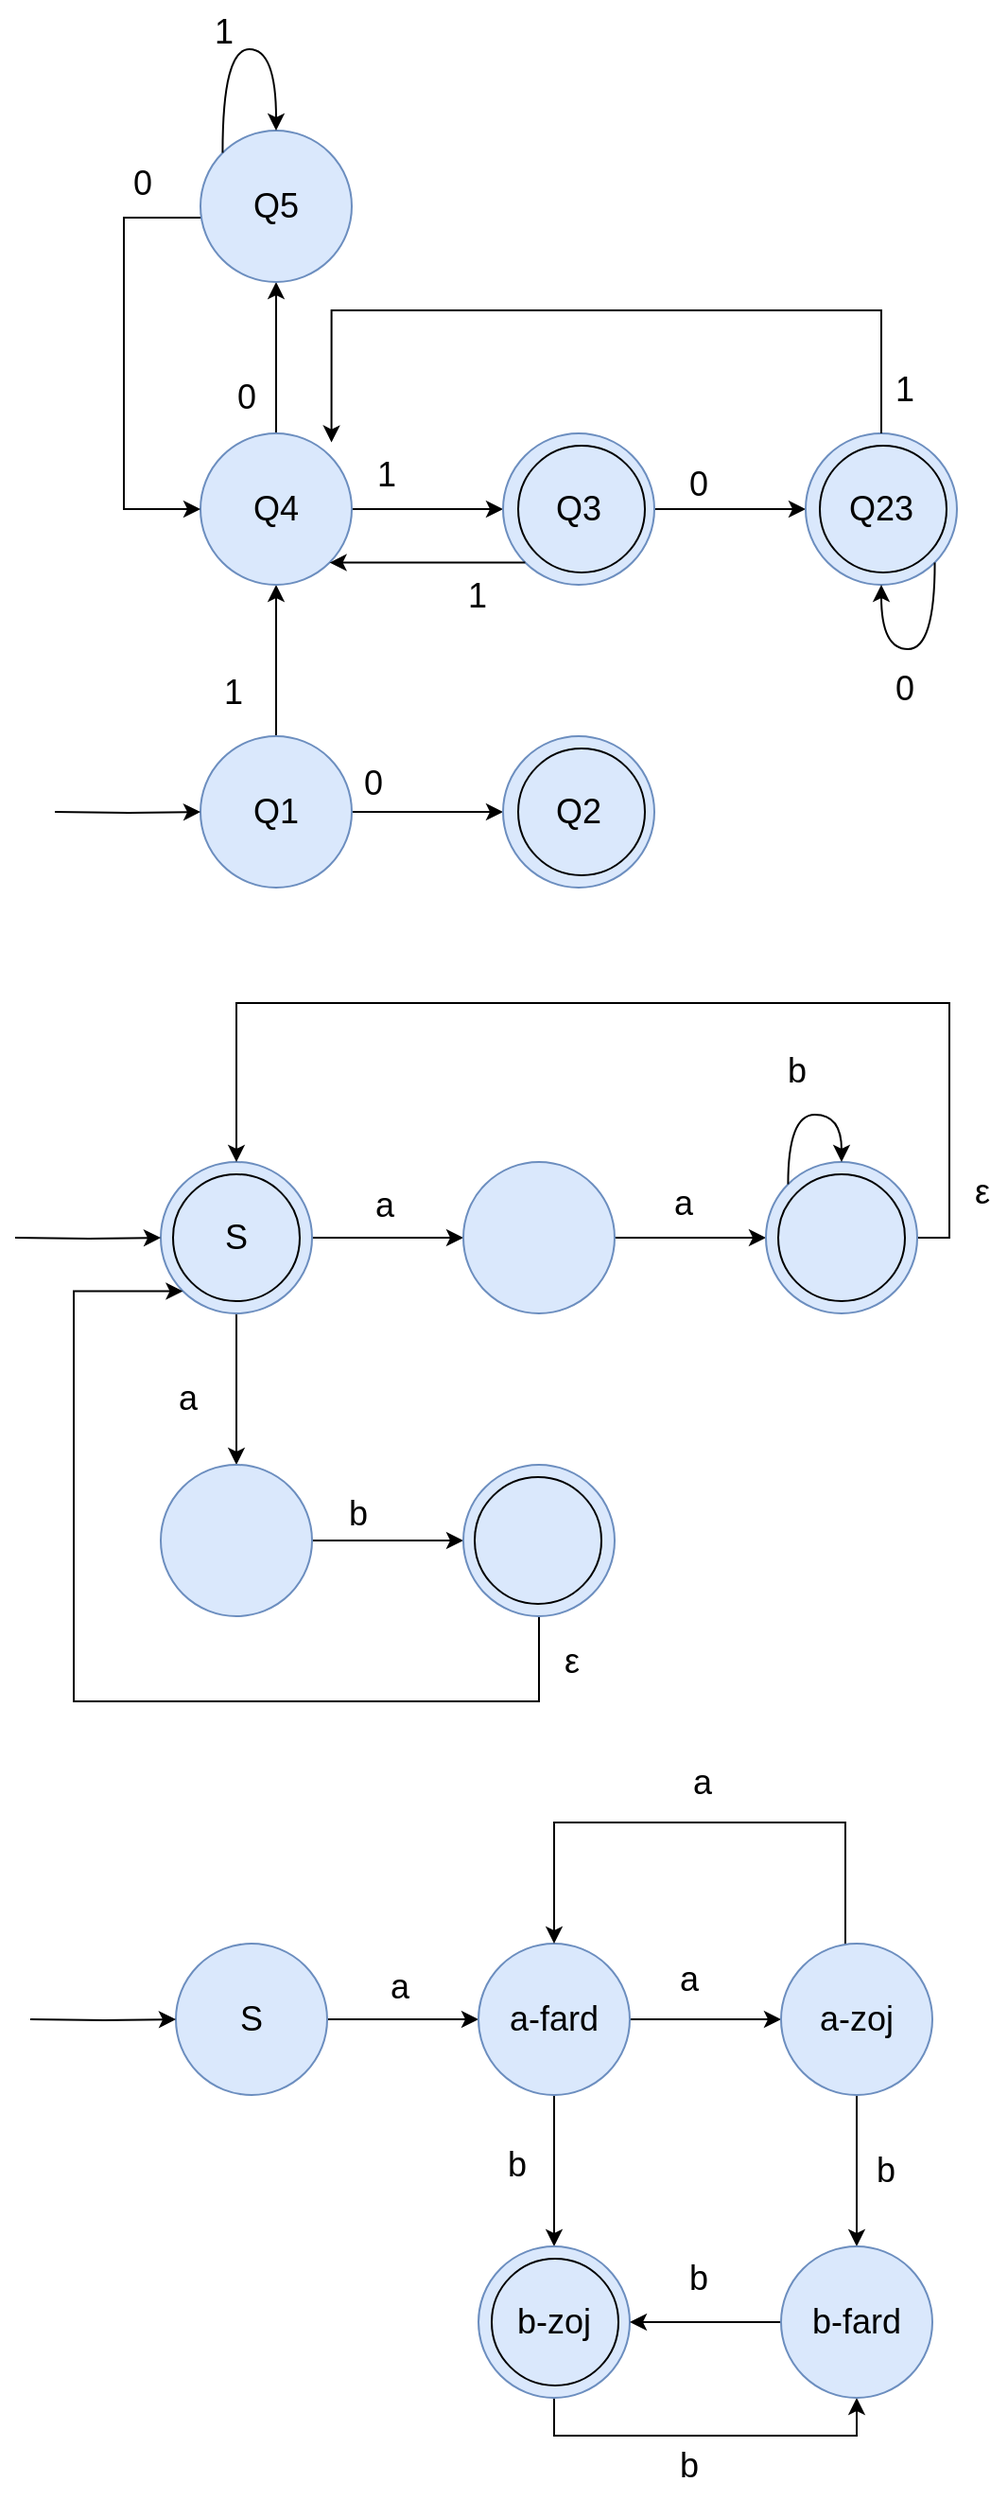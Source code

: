 <mxfile version="24.3.1" type="github">
  <diagram name="Page-1" id="eNZkA2NTbnl7GuclhR5Z">
    <mxGraphModel dx="-646" dy="2238" grid="0" gridSize="10" guides="1" tooltips="1" connect="1" arrows="1" fold="1" page="0" pageScale="1" pageWidth="850" pageHeight="1100" math="0" shadow="0">
      <root>
        <mxCell id="0" />
        <mxCell id="1" parent="0" />
        <mxCell id="p42XSGhQ1gn5jIiI9MLK-1" value="" style="edgeStyle=orthogonalEdgeStyle;rounded=0;orthogonalLoop=1;jettySize=auto;html=1;fontFamily=Helvetica;fontSize=18;fontColor=default;" parent="1" source="p42XSGhQ1gn5jIiI9MLK-3" target="p42XSGhQ1gn5jIiI9MLK-7" edge="1">
          <mxGeometry relative="1" as="geometry" />
        </mxCell>
        <mxCell id="p42XSGhQ1gn5jIiI9MLK-2" value="" style="edgeStyle=orthogonalEdgeStyle;rounded=0;orthogonalLoop=1;jettySize=auto;html=1;fontFamily=Helvetica;fontSize=18;fontColor=default;" parent="1" source="p42XSGhQ1gn5jIiI9MLK-3" target="p42XSGhQ1gn5jIiI9MLK-9" edge="1">
          <mxGeometry relative="1" as="geometry" />
        </mxCell>
        <mxCell id="p42XSGhQ1gn5jIiI9MLK-3" value="Q1" style="ellipse;whiteSpace=wrap;html=1;aspect=fixed;hachureGap=4;fillColor=#dae8fc;strokeColor=#6c8ebf;rounded=0;fontSize=18;" parent="1" vertex="1">
          <mxGeometry x="1877" y="-511" width="80" height="80" as="geometry" />
        </mxCell>
        <mxCell id="p42XSGhQ1gn5jIiI9MLK-4" style="edgeStyle=orthogonalEdgeStyle;rounded=0;orthogonalLoop=1;jettySize=auto;html=1;fontSize=18;entryX=0;entryY=0.5;entryDx=0;entryDy=0;" parent="1" target="p42XSGhQ1gn5jIiI9MLK-3" edge="1">
          <mxGeometry relative="1" as="geometry">
            <mxPoint x="1800" y="-471" as="sourcePoint" />
            <mxPoint x="1841" y="-840" as="targetPoint" />
          </mxGeometry>
        </mxCell>
        <mxCell id="p42XSGhQ1gn5jIiI9MLK-5" value="" style="edgeStyle=orthogonalEdgeStyle;rounded=0;orthogonalLoop=1;jettySize=auto;html=1;fontFamily=Helvetica;fontSize=18;fontColor=default;" parent="1" source="p42XSGhQ1gn5jIiI9MLK-7" target="p42XSGhQ1gn5jIiI9MLK-12" edge="1">
          <mxGeometry relative="1" as="geometry" />
        </mxCell>
        <mxCell id="p42XSGhQ1gn5jIiI9MLK-6" value="" style="edgeStyle=orthogonalEdgeStyle;rounded=0;orthogonalLoop=1;jettySize=auto;html=1;fontFamily=Helvetica;fontSize=18;fontColor=default;" parent="1" source="p42XSGhQ1gn5jIiI9MLK-7" target="p42XSGhQ1gn5jIiI9MLK-15" edge="1">
          <mxGeometry relative="1" as="geometry" />
        </mxCell>
        <mxCell id="p42XSGhQ1gn5jIiI9MLK-7" value="Q4" style="ellipse;whiteSpace=wrap;html=1;fontSize=18;fillColor=#dae8fc;strokeColor=#6c8ebf;hachureGap=4;rounded=0;" parent="1" vertex="1">
          <mxGeometry x="1877" y="-671" width="80" height="80" as="geometry" />
        </mxCell>
        <mxCell id="p42XSGhQ1gn5jIiI9MLK-8" value="1" style="text;html=1;align=center;verticalAlign=middle;resizable=0;points=[];autosize=1;strokeColor=none;fillColor=none;fontFamily=Helvetica;fontSize=18;fontColor=default;" parent="1" vertex="1">
          <mxGeometry x="1879.5" y="-551" width="28" height="34" as="geometry" />
        </mxCell>
        <mxCell id="p42XSGhQ1gn5jIiI9MLK-9" value="Q2" style="ellipse;whiteSpace=wrap;html=1;fontSize=18;fillColor=#dae8fc;strokeColor=#6c8ebf;hachureGap=4;rounded=0;" parent="1" vertex="1">
          <mxGeometry x="2037" y="-511" width="80" height="80" as="geometry" />
        </mxCell>
        <mxCell id="p42XSGhQ1gn5jIiI9MLK-10" value="0" style="text;html=1;align=center;verticalAlign=middle;resizable=0;points=[];autosize=1;strokeColor=none;fillColor=none;fontFamily=Helvetica;fontSize=18;fontColor=default;" parent="1" vertex="1">
          <mxGeometry x="1953.5" y="-503" width="28" height="34" as="geometry" />
        </mxCell>
        <mxCell id="p42XSGhQ1gn5jIiI9MLK-11" value="" style="edgeStyle=orthogonalEdgeStyle;rounded=0;orthogonalLoop=1;jettySize=auto;html=1;fontFamily=Helvetica;fontSize=18;fontColor=default;" parent="1" source="p42XSGhQ1gn5jIiI9MLK-12" target="p42XSGhQ1gn5jIiI9MLK-19" edge="1">
          <mxGeometry relative="1" as="geometry" />
        </mxCell>
        <mxCell id="p42XSGhQ1gn5jIiI9MLK-12" value="Q3" style="ellipse;whiteSpace=wrap;html=1;fontSize=18;fillColor=#dae8fc;strokeColor=#6c8ebf;hachureGap=4;rounded=0;" parent="1" vertex="1">
          <mxGeometry x="2037" y="-671" width="80" height="80" as="geometry" />
        </mxCell>
        <mxCell id="p42XSGhQ1gn5jIiI9MLK-13" value="1" style="text;html=1;align=center;verticalAlign=middle;resizable=0;points=[];autosize=1;strokeColor=none;fillColor=none;fontFamily=Helvetica;fontSize=18;fontColor=default;" parent="1" vertex="1">
          <mxGeometry x="1960.5" y="-666" width="28" height="34" as="geometry" />
        </mxCell>
        <mxCell id="p42XSGhQ1gn5jIiI9MLK-14" style="edgeStyle=orthogonalEdgeStyle;rounded=0;orthogonalLoop=1;jettySize=auto;html=1;entryX=0;entryY=0.5;entryDx=0;entryDy=0;fontFamily=Helvetica;fontSize=18;fontColor=default;" parent="1" source="p42XSGhQ1gn5jIiI9MLK-15" target="p42XSGhQ1gn5jIiI9MLK-7" edge="1">
          <mxGeometry relative="1" as="geometry">
            <Array as="points">
              <mxPoint x="1836.5" y="-785" />
              <mxPoint x="1836.5" y="-631" />
            </Array>
          </mxGeometry>
        </mxCell>
        <mxCell id="p42XSGhQ1gn5jIiI9MLK-15" value="Q5" style="ellipse;whiteSpace=wrap;html=1;fontSize=18;fillColor=#dae8fc;strokeColor=#6c8ebf;hachureGap=4;rounded=0;" parent="1" vertex="1">
          <mxGeometry x="1877" y="-831" width="80" height="80" as="geometry" />
        </mxCell>
        <mxCell id="p42XSGhQ1gn5jIiI9MLK-16" value="0" style="text;html=1;align=center;verticalAlign=middle;resizable=0;points=[];autosize=1;strokeColor=none;fillColor=none;fontFamily=Helvetica;fontSize=18;fontColor=default;" parent="1" vertex="1">
          <mxGeometry x="1886.5" y="-707" width="28" height="34" as="geometry" />
        </mxCell>
        <mxCell id="p42XSGhQ1gn5jIiI9MLK-17" style="edgeStyle=orthogonalEdgeStyle;rounded=0;orthogonalLoop=1;jettySize=auto;html=1;exitX=0;exitY=1;exitDx=0;exitDy=0;entryX=1;entryY=1;entryDx=0;entryDy=0;fontFamily=Helvetica;fontSize=18;fontColor=default;" parent="1" source="p42XSGhQ1gn5jIiI9MLK-12" target="p42XSGhQ1gn5jIiI9MLK-7" edge="1">
          <mxGeometry relative="1" as="geometry" />
        </mxCell>
        <mxCell id="p42XSGhQ1gn5jIiI9MLK-18" value="1" style="text;html=1;align=center;verticalAlign=middle;resizable=0;points=[];autosize=1;strokeColor=none;fillColor=none;fontFamily=Helvetica;fontSize=18;fontColor=default;" parent="1" vertex="1">
          <mxGeometry x="2009" y="-602" width="28" height="34" as="geometry" />
        </mxCell>
        <mxCell id="p42XSGhQ1gn5jIiI9MLK-19" value="Q23" style="ellipse;whiteSpace=wrap;html=1;fontSize=18;fillColor=#dae8fc;strokeColor=#6c8ebf;hachureGap=4;rounded=0;" parent="1" vertex="1">
          <mxGeometry x="2197" y="-671" width="80" height="80" as="geometry" />
        </mxCell>
        <mxCell id="p42XSGhQ1gn5jIiI9MLK-20" value="0" style="text;html=1;align=center;verticalAlign=middle;resizable=0;points=[];autosize=1;strokeColor=none;fillColor=none;fontFamily=Helvetica;fontSize=18;fontColor=default;" parent="1" vertex="1">
          <mxGeometry x="2125.5" y="-661" width="28" height="34" as="geometry" />
        </mxCell>
        <mxCell id="p42XSGhQ1gn5jIiI9MLK-21" style="edgeStyle=orthogonalEdgeStyle;rounded=0;orthogonalLoop=1;jettySize=auto;html=1;exitX=0;exitY=0;exitDx=0;exitDy=0;entryX=0.5;entryY=0;entryDx=0;entryDy=0;fontFamily=Helvetica;fontSize=18;fontColor=default;curved=1;" parent="1" source="p42XSGhQ1gn5jIiI9MLK-15" target="p42XSGhQ1gn5jIiI9MLK-15" edge="1">
          <mxGeometry relative="1" as="geometry">
            <Array as="points">
              <mxPoint x="1888.5" y="-874" />
              <mxPoint x="1917.5" y="-874" />
            </Array>
          </mxGeometry>
        </mxCell>
        <mxCell id="p42XSGhQ1gn5jIiI9MLK-22" value="1" style="text;html=1;align=center;verticalAlign=middle;resizable=0;points=[];autosize=1;strokeColor=none;fillColor=none;fontFamily=Helvetica;fontSize=18;fontColor=default;" parent="1" vertex="1">
          <mxGeometry x="1874.5" y="-900" width="28" height="34" as="geometry" />
        </mxCell>
        <mxCell id="p42XSGhQ1gn5jIiI9MLK-23" value="0" style="text;html=1;align=center;verticalAlign=middle;resizable=0;points=[];autosize=1;strokeColor=none;fillColor=none;fontFamily=Helvetica;fontSize=18;fontColor=default;" parent="1" vertex="1">
          <mxGeometry x="1831.5" y="-820" width="28" height="34" as="geometry" />
        </mxCell>
        <mxCell id="p42XSGhQ1gn5jIiI9MLK-24" style="edgeStyle=orthogonalEdgeStyle;rounded=0;orthogonalLoop=1;jettySize=auto;html=1;entryX=0.866;entryY=0.06;entryDx=0;entryDy=0;entryPerimeter=0;fontFamily=Helvetica;fontSize=18;fontColor=default;" parent="1" source="p42XSGhQ1gn5jIiI9MLK-19" target="p42XSGhQ1gn5jIiI9MLK-7" edge="1">
          <mxGeometry relative="1" as="geometry">
            <Array as="points">
              <mxPoint x="2237.5" y="-736" />
              <mxPoint x="1946.5" y="-736" />
            </Array>
          </mxGeometry>
        </mxCell>
        <mxCell id="p42XSGhQ1gn5jIiI9MLK-25" value="1" style="text;html=1;align=center;verticalAlign=middle;resizable=0;points=[];autosize=1;strokeColor=none;fillColor=none;fontFamily=Helvetica;fontSize=18;fontColor=default;" parent="1" vertex="1">
          <mxGeometry x="2234.5" y="-711" width="28" height="34" as="geometry" />
        </mxCell>
        <mxCell id="p42XSGhQ1gn5jIiI9MLK-26" style="edgeStyle=orthogonalEdgeStyle;rounded=0;orthogonalLoop=1;jettySize=auto;html=1;exitX=1;exitY=1;exitDx=0;exitDy=0;entryX=0.5;entryY=1;entryDx=0;entryDy=0;fontFamily=Helvetica;fontSize=18;fontColor=default;curved=1;" parent="1" source="p42XSGhQ1gn5jIiI9MLK-19" target="p42XSGhQ1gn5jIiI9MLK-19" edge="1">
          <mxGeometry relative="1" as="geometry">
            <Array as="points">
              <mxPoint x="2265.5" y="-557" />
              <mxPoint x="2237.5" y="-557" />
            </Array>
          </mxGeometry>
        </mxCell>
        <mxCell id="p42XSGhQ1gn5jIiI9MLK-27" value="0" style="text;html=1;align=center;verticalAlign=middle;resizable=0;points=[];autosize=1;strokeColor=none;fillColor=none;fontFamily=Helvetica;fontSize=18;fontColor=default;" parent="1" vertex="1">
          <mxGeometry x="2234.5" y="-553" width="28" height="34" as="geometry" />
        </mxCell>
        <mxCell id="p42XSGhQ1gn5jIiI9MLK-28" value="" style="ellipse;whiteSpace=wrap;html=1;aspect=fixed;align=center;verticalAlign=middle;fontFamily=Helvetica;fontSize=18;fontColor=default;fillColor=none;gradientColor=none;strokeColor=#000000;" parent="1" vertex="1">
          <mxGeometry x="2045" y="-504.5" width="67" height="67" as="geometry" />
        </mxCell>
        <mxCell id="p42XSGhQ1gn5jIiI9MLK-29" value="" style="ellipse;whiteSpace=wrap;html=1;aspect=fixed;align=center;verticalAlign=middle;fontFamily=Helvetica;fontSize=18;fontColor=default;fillColor=none;gradientColor=none;strokeColor=#000000;" parent="1" vertex="1">
          <mxGeometry x="2045" y="-664.5" width="67" height="67" as="geometry" />
        </mxCell>
        <mxCell id="p42XSGhQ1gn5jIiI9MLK-30" value="" style="ellipse;whiteSpace=wrap;html=1;aspect=fixed;align=center;verticalAlign=middle;fontFamily=Helvetica;fontSize=18;fontColor=default;fillColor=none;gradientColor=none;strokeColor=#000000;" parent="1" vertex="1">
          <mxGeometry x="2204.5" y="-664.5" width="67" height="67" as="geometry" />
        </mxCell>
        <mxCell id="p42XSGhQ1gn5jIiI9MLK-36" value="" style="edgeStyle=orthogonalEdgeStyle;rounded=0;orthogonalLoop=1;jettySize=auto;html=1;" parent="1" source="p42XSGhQ1gn5jIiI9MLK-31" target="p42XSGhQ1gn5jIiI9MLK-35" edge="1">
          <mxGeometry relative="1" as="geometry" />
        </mxCell>
        <mxCell id="p42XSGhQ1gn5jIiI9MLK-45" value="" style="edgeStyle=orthogonalEdgeStyle;rounded=0;orthogonalLoop=1;jettySize=auto;html=1;fontFamily=Helvetica;fontSize=18;fontColor=default;autosize=1;resizable=0;" parent="1" source="p42XSGhQ1gn5jIiI9MLK-31" target="p42XSGhQ1gn5jIiI9MLK-44" edge="1">
          <mxGeometry relative="1" as="geometry" />
        </mxCell>
        <mxCell id="p42XSGhQ1gn5jIiI9MLK-31" value="S" style="ellipse;whiteSpace=wrap;html=1;aspect=fixed;hachureGap=4;fillColor=#dae8fc;strokeColor=#6c8ebf;rounded=0;fontSize=18;" parent="1" vertex="1">
          <mxGeometry x="1856" y="-286" width="80" height="80" as="geometry" />
        </mxCell>
        <mxCell id="p42XSGhQ1gn5jIiI9MLK-32" style="edgeStyle=orthogonalEdgeStyle;rounded=0;orthogonalLoop=1;jettySize=auto;html=1;fontSize=18;entryX=0;entryY=0.5;entryDx=0;entryDy=0;" parent="1" target="p42XSGhQ1gn5jIiI9MLK-31" edge="1">
          <mxGeometry relative="1" as="geometry">
            <mxPoint x="1779" y="-246" as="sourcePoint" />
            <mxPoint x="1820" y="-615" as="targetPoint" />
          </mxGeometry>
        </mxCell>
        <mxCell id="p42XSGhQ1gn5jIiI9MLK-38" value="" style="edgeStyle=orthogonalEdgeStyle;rounded=0;orthogonalLoop=1;jettySize=auto;html=1;" parent="1" source="p42XSGhQ1gn5jIiI9MLK-35" target="p42XSGhQ1gn5jIiI9MLK-37" edge="1">
          <mxGeometry relative="1" as="geometry" />
        </mxCell>
        <mxCell id="p42XSGhQ1gn5jIiI9MLK-35" value="" style="ellipse;whiteSpace=wrap;html=1;aspect=fixed;hachureGap=4;fillColor=#dae8fc;strokeColor=#6c8ebf;rounded=0;fontSize=18;" parent="1" vertex="1">
          <mxGeometry x="2016" y="-286" width="80" height="80" as="geometry" />
        </mxCell>
        <mxCell id="p42XSGhQ1gn5jIiI9MLK-48" style="edgeStyle=orthogonalEdgeStyle;rounded=0;orthogonalLoop=1;jettySize=auto;html=1;entryX=0.5;entryY=0;entryDx=0;entryDy=0;fontFamily=Helvetica;fontSize=18;fontColor=default;autosize=1;resizable=0;" parent="1" source="p42XSGhQ1gn5jIiI9MLK-37" target="p42XSGhQ1gn5jIiI9MLK-31" edge="1">
          <mxGeometry relative="1" as="geometry">
            <Array as="points">
              <mxPoint x="2273" y="-246" />
              <mxPoint x="2273" y="-370" />
              <mxPoint x="1896" y="-370" />
            </Array>
          </mxGeometry>
        </mxCell>
        <mxCell id="p42XSGhQ1gn5jIiI9MLK-37" value="" style="ellipse;whiteSpace=wrap;html=1;aspect=fixed;hachureGap=4;fillColor=#dae8fc;strokeColor=#6c8ebf;rounded=0;fontSize=18;" parent="1" vertex="1">
          <mxGeometry x="2176" y="-286" width="80" height="80" as="geometry" />
        </mxCell>
        <mxCell id="p42XSGhQ1gn5jIiI9MLK-40" value="a" style="text;html=1;align=center;verticalAlign=middle;resizable=0;points=[];autosize=1;strokeColor=none;fillColor=none;fontFamily=Helvetica;fontSize=18;fontColor=default;" parent="1" vertex="1">
          <mxGeometry x="1960" y="-280" width="28" height="34" as="geometry" />
        </mxCell>
        <mxCell id="p42XSGhQ1gn5jIiI9MLK-41" value="a" style="text;html=1;align=center;verticalAlign=middle;resizable=0;points=[];autosize=1;strokeColor=none;fillColor=none;fontFamily=Helvetica;fontSize=18;fontColor=default;" parent="1" vertex="1">
          <mxGeometry x="2118" y="-281" width="28" height="34" as="geometry" />
        </mxCell>
        <mxCell id="p42XSGhQ1gn5jIiI9MLK-42" style="edgeStyle=orthogonalEdgeStyle;rounded=0;orthogonalLoop=1;jettySize=auto;html=1;exitX=0;exitY=0;exitDx=0;exitDy=0;entryX=0.5;entryY=0;entryDx=0;entryDy=0;fontFamily=Helvetica;fontSize=18;fontColor=default;autosize=1;resizable=0;curved=1;" parent="1" source="p42XSGhQ1gn5jIiI9MLK-37" target="p42XSGhQ1gn5jIiI9MLK-37" edge="1">
          <mxGeometry relative="1" as="geometry">
            <Array as="points">
              <mxPoint x="2188" y="-311" />
              <mxPoint x="2216" y="-311" />
            </Array>
          </mxGeometry>
        </mxCell>
        <mxCell id="p42XSGhQ1gn5jIiI9MLK-43" value="b" style="text;html=1;align=center;verticalAlign=middle;resizable=0;points=[];autosize=1;strokeColor=none;fillColor=none;fontFamily=Helvetica;fontSize=18;fontColor=default;" parent="1" vertex="1">
          <mxGeometry x="2178" y="-351" width="28" height="34" as="geometry" />
        </mxCell>
        <mxCell id="p42XSGhQ1gn5jIiI9MLK-52" value="" style="edgeStyle=orthogonalEdgeStyle;rounded=0;orthogonalLoop=1;jettySize=auto;html=1;fontFamily=Helvetica;fontSize=18;fontColor=default;autosize=1;resizable=0;" parent="1" source="p42XSGhQ1gn5jIiI9MLK-44" target="p42XSGhQ1gn5jIiI9MLK-51" edge="1">
          <mxGeometry relative="1" as="geometry" />
        </mxCell>
        <mxCell id="p42XSGhQ1gn5jIiI9MLK-44" value="" style="ellipse;whiteSpace=wrap;html=1;aspect=fixed;hachureGap=4;fillColor=#dae8fc;strokeColor=#6c8ebf;rounded=0;fontSize=18;" parent="1" vertex="1">
          <mxGeometry x="1856" y="-126" width="80" height="80" as="geometry" />
        </mxCell>
        <mxCell id="p42XSGhQ1gn5jIiI9MLK-49" value="ε" style="text;html=1;align=center;verticalAlign=middle;resizable=0;points=[];autosize=1;strokeColor=none;fillColor=none;fontFamily=Helvetica;fontSize=18;fontColor=default;" parent="1" vertex="1">
          <mxGeometry x="2277" y="-287" width="26" height="34" as="geometry" />
        </mxCell>
        <mxCell id="p42XSGhQ1gn5jIiI9MLK-50" value="a" style="text;html=1;align=center;verticalAlign=middle;resizable=0;points=[];autosize=1;strokeColor=none;fillColor=none;fontFamily=Helvetica;fontSize=18;fontColor=default;" parent="1" vertex="1">
          <mxGeometry x="1856" y="-178" width="28" height="34" as="geometry" />
        </mxCell>
        <mxCell id="p42XSGhQ1gn5jIiI9MLK-55" style="edgeStyle=orthogonalEdgeStyle;rounded=0;orthogonalLoop=1;jettySize=auto;html=1;entryX=0;entryY=1;entryDx=0;entryDy=0;fontFamily=Helvetica;fontSize=18;fontColor=default;autosize=1;resizable=0;" parent="1" source="p42XSGhQ1gn5jIiI9MLK-51" target="p42XSGhQ1gn5jIiI9MLK-31" edge="1">
          <mxGeometry relative="1" as="geometry">
            <Array as="points">
              <mxPoint x="2056" y="-1" />
              <mxPoint x="1810" y="-1" />
              <mxPoint x="1810" y="-218" />
            </Array>
          </mxGeometry>
        </mxCell>
        <mxCell id="p42XSGhQ1gn5jIiI9MLK-51" value="" style="ellipse;whiteSpace=wrap;html=1;aspect=fixed;hachureGap=4;fillColor=#dae8fc;strokeColor=#6c8ebf;rounded=0;fontSize=18;" parent="1" vertex="1">
          <mxGeometry x="2016" y="-126" width="80" height="80" as="geometry" />
        </mxCell>
        <mxCell id="p42XSGhQ1gn5jIiI9MLK-53" value="b" style="text;html=1;align=center;verticalAlign=middle;resizable=0;points=[];autosize=1;strokeColor=none;fillColor=none;fontFamily=Helvetica;fontSize=18;fontColor=default;" parent="1" vertex="1">
          <mxGeometry x="1946" y="-117" width="28" height="34" as="geometry" />
        </mxCell>
        <mxCell id="p42XSGhQ1gn5jIiI9MLK-56" value="ε" style="text;html=1;align=center;verticalAlign=middle;resizable=0;points=[];autosize=1;strokeColor=none;fillColor=none;fontFamily=Helvetica;fontSize=18;fontColor=default;" parent="1" vertex="1">
          <mxGeometry x="2060" y="-39" width="26" height="34" as="geometry" />
        </mxCell>
        <mxCell id="p42XSGhQ1gn5jIiI9MLK-57" value="" style="ellipse;whiteSpace=wrap;html=1;aspect=fixed;align=center;verticalAlign=middle;fontFamily=Helvetica;fontSize=18;fontColor=default;fillColor=none;gradientColor=none;strokeColor=#000000;" parent="1" vertex="1">
          <mxGeometry x="1862.5" y="-279.5" width="67" height="67" as="geometry" />
        </mxCell>
        <mxCell id="p42XSGhQ1gn5jIiI9MLK-58" value="" style="ellipse;whiteSpace=wrap;html=1;aspect=fixed;align=center;verticalAlign=middle;fontFamily=Helvetica;fontSize=18;fontColor=default;fillColor=none;gradientColor=none;strokeColor=#000000;" parent="1" vertex="1">
          <mxGeometry x="2182.5" y="-279.5" width="67" height="67" as="geometry" />
        </mxCell>
        <mxCell id="p42XSGhQ1gn5jIiI9MLK-59" value="" style="ellipse;whiteSpace=wrap;html=1;aspect=fixed;align=center;verticalAlign=middle;fontFamily=Helvetica;fontSize=18;fontColor=default;fillColor=none;gradientColor=none;strokeColor=#000000;" parent="1" vertex="1">
          <mxGeometry x="2022" y="-119.5" width="67" height="67" as="geometry" />
        </mxCell>
        <mxCell id="3wRG5uY9hwC1dV_-qFoT-1" value="" style="edgeStyle=orthogonalEdgeStyle;rounded=0;orthogonalLoop=1;jettySize=auto;html=1;" edge="1" parent="1" source="3wRG5uY9hwC1dV_-qFoT-3" target="3wRG5uY9hwC1dV_-qFoT-6">
          <mxGeometry relative="1" as="geometry" />
        </mxCell>
        <mxCell id="3wRG5uY9hwC1dV_-qFoT-3" value="S" style="ellipse;whiteSpace=wrap;html=1;aspect=fixed;hachureGap=4;fillColor=#dae8fc;strokeColor=#6c8ebf;rounded=0;fontSize=18;" vertex="1" parent="1">
          <mxGeometry x="1864" y="127" width="80" height="80" as="geometry" />
        </mxCell>
        <mxCell id="3wRG5uY9hwC1dV_-qFoT-4" style="edgeStyle=orthogonalEdgeStyle;rounded=0;orthogonalLoop=1;jettySize=auto;html=1;fontSize=18;entryX=0;entryY=0.5;entryDx=0;entryDy=0;" edge="1" parent="1" target="3wRG5uY9hwC1dV_-qFoT-3">
          <mxGeometry relative="1" as="geometry">
            <mxPoint x="1787" y="167" as="sourcePoint" />
            <mxPoint x="1828" y="-202" as="targetPoint" />
          </mxGeometry>
        </mxCell>
        <mxCell id="3wRG5uY9hwC1dV_-qFoT-24" value="" style="edgeStyle=orthogonalEdgeStyle;rounded=0;orthogonalLoop=1;jettySize=auto;html=1;" edge="1" parent="1" source="3wRG5uY9hwC1dV_-qFoT-6" target="3wRG5uY9hwC1dV_-qFoT-23">
          <mxGeometry relative="1" as="geometry" />
        </mxCell>
        <mxCell id="3wRG5uY9hwC1dV_-qFoT-30" value="" style="edgeStyle=orthogonalEdgeStyle;rounded=0;orthogonalLoop=1;jettySize=auto;html=1;fontFamily=Helvetica;fontSize=18;fontColor=default;autosize=1;resizable=0;" edge="1" parent="1" source="3wRG5uY9hwC1dV_-qFoT-6" target="3wRG5uY9hwC1dV_-qFoT-29">
          <mxGeometry relative="1" as="geometry" />
        </mxCell>
        <mxCell id="3wRG5uY9hwC1dV_-qFoT-6" value="a-fard" style="ellipse;whiteSpace=wrap;html=1;aspect=fixed;hachureGap=4;fillColor=#dae8fc;strokeColor=#6c8ebf;rounded=0;fontSize=18;" vertex="1" parent="1">
          <mxGeometry x="2024" y="127" width="80" height="80" as="geometry" />
        </mxCell>
        <mxCell id="3wRG5uY9hwC1dV_-qFoT-9" value="a" style="text;html=1;align=center;verticalAlign=middle;resizable=0;points=[];autosize=1;strokeColor=none;fillColor=none;fontFamily=Helvetica;fontSize=18;fontColor=default;" vertex="1" parent="1">
          <mxGeometry x="1968" y="133" width="28" height="34" as="geometry" />
        </mxCell>
        <mxCell id="3wRG5uY9hwC1dV_-qFoT-27" style="edgeStyle=orthogonalEdgeStyle;rounded=0;orthogonalLoop=1;jettySize=auto;html=1;entryX=0.5;entryY=0;entryDx=0;entryDy=0;fontFamily=Helvetica;fontSize=18;fontColor=default;autosize=1;resizable=0;" edge="1" parent="1" source="3wRG5uY9hwC1dV_-qFoT-23" target="3wRG5uY9hwC1dV_-qFoT-6">
          <mxGeometry relative="1" as="geometry">
            <Array as="points">
              <mxPoint x="2218" y="63" />
              <mxPoint x="2064" y="63" />
            </Array>
          </mxGeometry>
        </mxCell>
        <mxCell id="3wRG5uY9hwC1dV_-qFoT-33" value="" style="edgeStyle=orthogonalEdgeStyle;rounded=0;orthogonalLoop=1;jettySize=auto;html=1;fontFamily=Helvetica;fontSize=18;fontColor=default;autosize=1;resizable=0;" edge="1" parent="1" source="3wRG5uY9hwC1dV_-qFoT-23" target="3wRG5uY9hwC1dV_-qFoT-32">
          <mxGeometry relative="1" as="geometry" />
        </mxCell>
        <mxCell id="3wRG5uY9hwC1dV_-qFoT-23" value="a-zoj" style="ellipse;whiteSpace=wrap;html=1;aspect=fixed;hachureGap=4;fillColor=#dae8fc;strokeColor=#6c8ebf;rounded=0;fontSize=18;" vertex="1" parent="1">
          <mxGeometry x="2184" y="127" width="80" height="80" as="geometry" />
        </mxCell>
        <mxCell id="3wRG5uY9hwC1dV_-qFoT-26" value="a" style="text;html=1;align=center;verticalAlign=middle;resizable=0;points=[];autosize=1;strokeColor=none;fillColor=none;fontFamily=Helvetica;fontSize=18;fontColor=default;" vertex="1" parent="1">
          <mxGeometry x="2121" y="129" width="28" height="34" as="geometry" />
        </mxCell>
        <mxCell id="3wRG5uY9hwC1dV_-qFoT-28" value="a" style="text;html=1;align=center;verticalAlign=middle;resizable=0;points=[];autosize=1;strokeColor=none;fillColor=none;fontFamily=Helvetica;fontSize=18;fontColor=default;" vertex="1" parent="1">
          <mxGeometry x="2128" y="25" width="28" height="34" as="geometry" />
        </mxCell>
        <mxCell id="3wRG5uY9hwC1dV_-qFoT-37" style="edgeStyle=orthogonalEdgeStyle;rounded=0;orthogonalLoop=1;jettySize=auto;html=1;entryX=0.5;entryY=1;entryDx=0;entryDy=0;fontFamily=Helvetica;fontSize=18;fontColor=default;autosize=1;resizable=0;" edge="1" parent="1" source="3wRG5uY9hwC1dV_-qFoT-29" target="3wRG5uY9hwC1dV_-qFoT-32">
          <mxGeometry relative="1" as="geometry">
            <Array as="points">
              <mxPoint x="2064" y="387" />
              <mxPoint x="2224" y="387" />
            </Array>
          </mxGeometry>
        </mxCell>
        <mxCell id="3wRG5uY9hwC1dV_-qFoT-29" value="b-zoj" style="ellipse;whiteSpace=wrap;html=1;aspect=fixed;hachureGap=4;fillColor=#dae8fc;strokeColor=#6c8ebf;rounded=0;fontSize=18;" vertex="1" parent="1">
          <mxGeometry x="2024" y="287" width="80" height="80" as="geometry" />
        </mxCell>
        <mxCell id="3wRG5uY9hwC1dV_-qFoT-31" value="b" style="text;html=1;align=center;verticalAlign=middle;resizable=0;points=[];autosize=1;strokeColor=none;fillColor=none;fontFamily=Helvetica;fontSize=18;fontColor=default;" vertex="1" parent="1">
          <mxGeometry x="2030" y="227" width="28" height="34" as="geometry" />
        </mxCell>
        <mxCell id="3wRG5uY9hwC1dV_-qFoT-35" style="edgeStyle=orthogonalEdgeStyle;rounded=0;orthogonalLoop=1;jettySize=auto;html=1;entryX=1;entryY=0.5;entryDx=0;entryDy=0;fontFamily=Helvetica;fontSize=18;fontColor=default;autosize=1;resizable=0;" edge="1" parent="1" source="3wRG5uY9hwC1dV_-qFoT-32" target="3wRG5uY9hwC1dV_-qFoT-29">
          <mxGeometry relative="1" as="geometry" />
        </mxCell>
        <mxCell id="3wRG5uY9hwC1dV_-qFoT-32" value="b-fard" style="ellipse;whiteSpace=wrap;html=1;aspect=fixed;hachureGap=4;fillColor=#dae8fc;strokeColor=#6c8ebf;rounded=0;fontSize=18;" vertex="1" parent="1">
          <mxGeometry x="2184" y="287" width="80" height="80" as="geometry" />
        </mxCell>
        <mxCell id="3wRG5uY9hwC1dV_-qFoT-34" value="b" style="text;html=1;align=center;verticalAlign=middle;resizable=0;points=[];autosize=1;strokeColor=none;fillColor=none;fontFamily=Helvetica;fontSize=18;fontColor=default;" vertex="1" parent="1">
          <mxGeometry x="2225" y="230" width="28" height="34" as="geometry" />
        </mxCell>
        <mxCell id="3wRG5uY9hwC1dV_-qFoT-36" value="b" style="text;html=1;align=center;verticalAlign=middle;resizable=0;points=[];autosize=1;strokeColor=none;fillColor=none;fontFamily=Helvetica;fontSize=18;fontColor=default;" vertex="1" parent="1">
          <mxGeometry x="2126" y="287" width="28" height="34" as="geometry" />
        </mxCell>
        <mxCell id="3wRG5uY9hwC1dV_-qFoT-38" value="b" style="text;html=1;align=center;verticalAlign=middle;resizable=0;points=[];autosize=1;strokeColor=none;fillColor=none;fontFamily=Helvetica;fontSize=18;fontColor=default;" vertex="1" parent="1">
          <mxGeometry x="2121" y="386" width="28" height="34" as="geometry" />
        </mxCell>
        <mxCell id="3wRG5uY9hwC1dV_-qFoT-39" value="" style="ellipse;whiteSpace=wrap;html=1;aspect=fixed;align=center;verticalAlign=middle;fontFamily=Helvetica;fontSize=18;fontColor=default;fillColor=none;gradientColor=none;strokeColor=#000000;" vertex="1" parent="1">
          <mxGeometry x="2031" y="293.5" width="67" height="67" as="geometry" />
        </mxCell>
      </root>
    </mxGraphModel>
  </diagram>
</mxfile>
